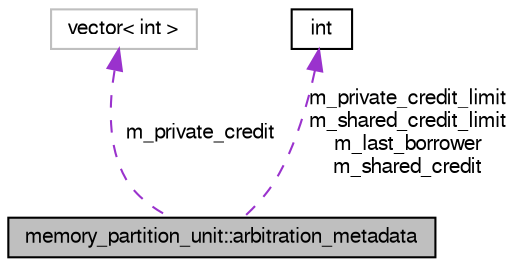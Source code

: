 digraph G
{
  bgcolor="transparent";
  edge [fontname="FreeSans",fontsize="10",labelfontname="FreeSans",labelfontsize="10"];
  node [fontname="FreeSans",fontsize="10",shape=record];
  Node1 [label="memory_partition_unit::arbitration_metadata",height=0.2,width=0.4,color="black", fillcolor="grey75", style="filled" fontcolor="black"];
  Node2 -> Node1 [dir=back,color="darkorchid3",fontsize="10",style="dashed",label="m_private_credit",fontname="FreeSans"];
  Node2 [label="vector\< int \>",height=0.2,width=0.4,color="grey75"];
  Node3 -> Node1 [dir=back,color="darkorchid3",fontsize="10",style="dashed",label="m_private_credit_limit\nm_shared_credit_limit\nm_last_borrower\nm_shared_credit",fontname="FreeSans"];
  Node3 [label="int",height=0.2,width=0.4,color="black",URL="$classint.html"];
}

